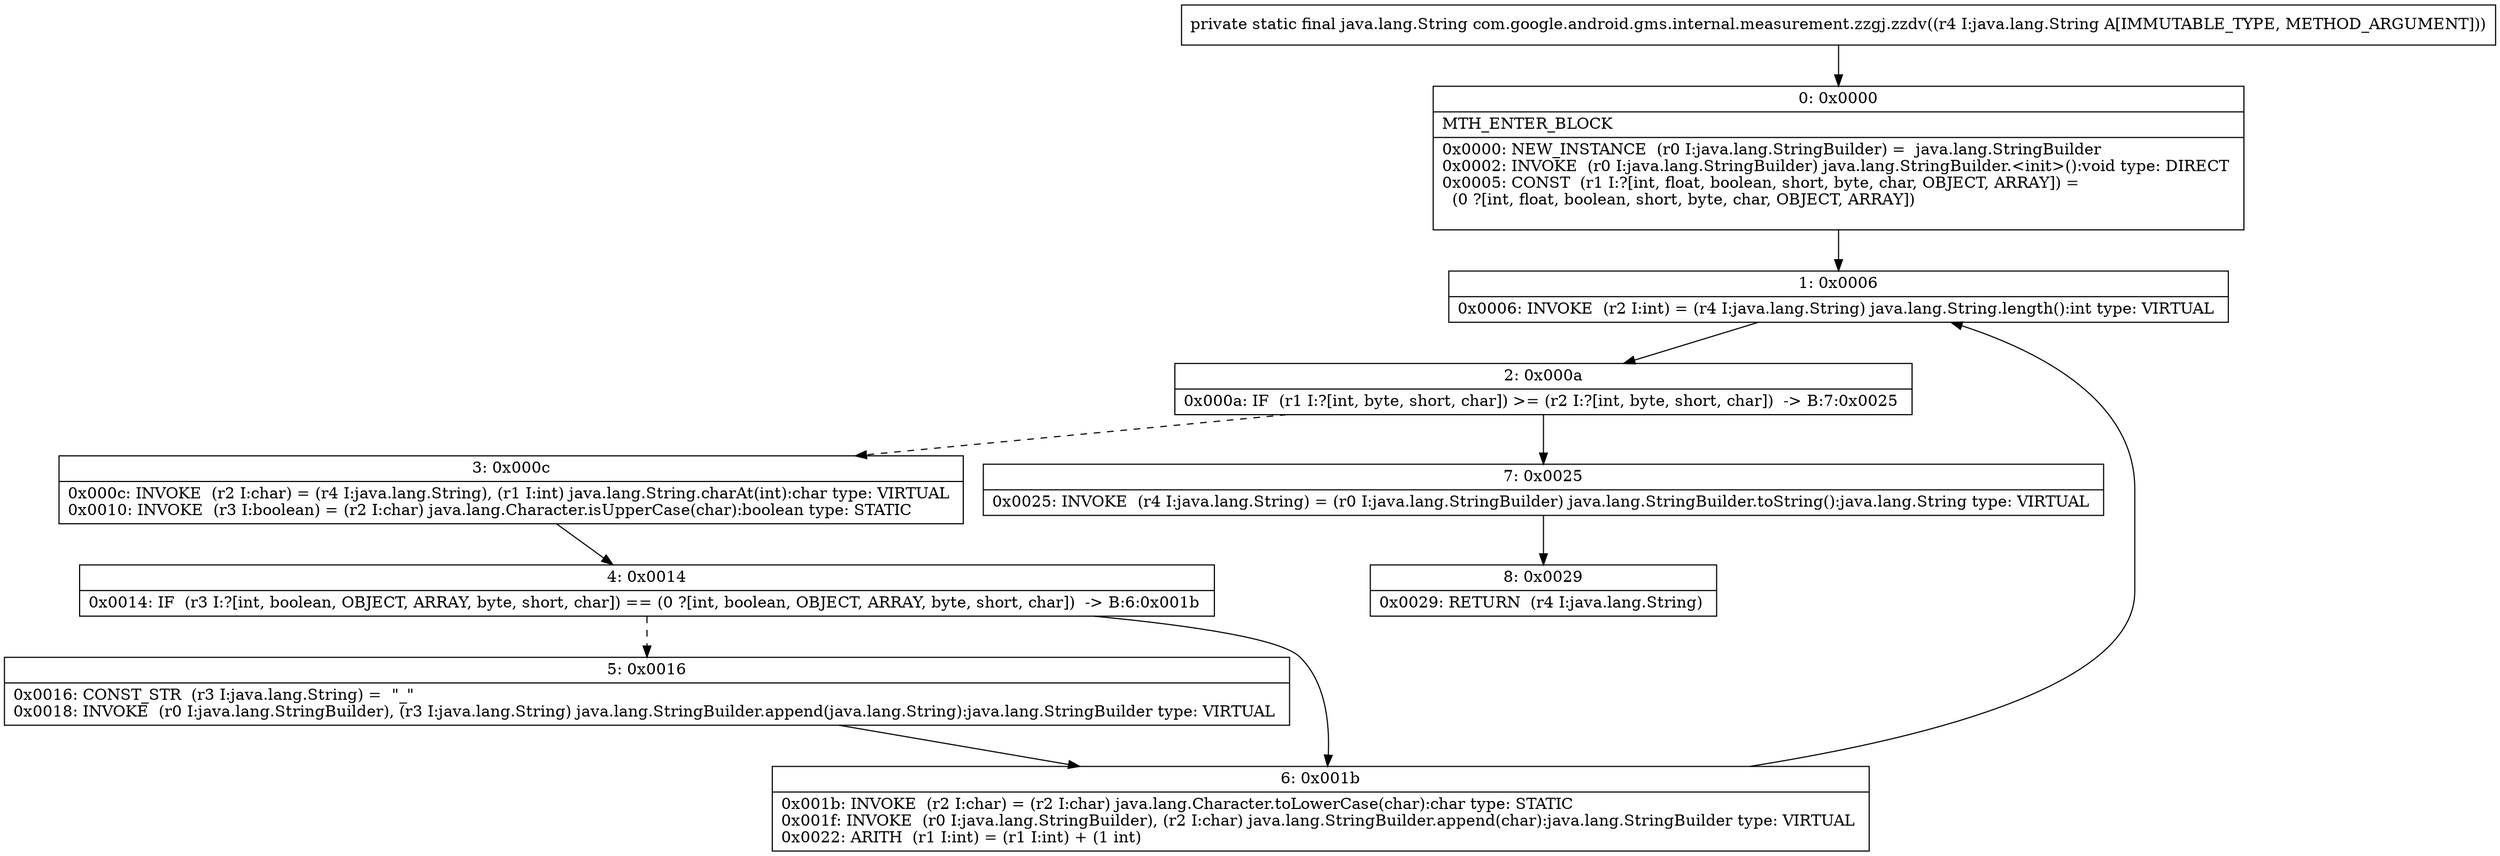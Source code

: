digraph "CFG forcom.google.android.gms.internal.measurement.zzgj.zzdv(Ljava\/lang\/String;)Ljava\/lang\/String;" {
Node_0 [shape=record,label="{0\:\ 0x0000|MTH_ENTER_BLOCK\l|0x0000: NEW_INSTANCE  (r0 I:java.lang.StringBuilder) =  java.lang.StringBuilder \l0x0002: INVOKE  (r0 I:java.lang.StringBuilder) java.lang.StringBuilder.\<init\>():void type: DIRECT \l0x0005: CONST  (r1 I:?[int, float, boolean, short, byte, char, OBJECT, ARRAY]) = \l  (0 ?[int, float, boolean, short, byte, char, OBJECT, ARRAY])\l \l}"];
Node_1 [shape=record,label="{1\:\ 0x0006|0x0006: INVOKE  (r2 I:int) = (r4 I:java.lang.String) java.lang.String.length():int type: VIRTUAL \l}"];
Node_2 [shape=record,label="{2\:\ 0x000a|0x000a: IF  (r1 I:?[int, byte, short, char]) \>= (r2 I:?[int, byte, short, char])  \-\> B:7:0x0025 \l}"];
Node_3 [shape=record,label="{3\:\ 0x000c|0x000c: INVOKE  (r2 I:char) = (r4 I:java.lang.String), (r1 I:int) java.lang.String.charAt(int):char type: VIRTUAL \l0x0010: INVOKE  (r3 I:boolean) = (r2 I:char) java.lang.Character.isUpperCase(char):boolean type: STATIC \l}"];
Node_4 [shape=record,label="{4\:\ 0x0014|0x0014: IF  (r3 I:?[int, boolean, OBJECT, ARRAY, byte, short, char]) == (0 ?[int, boolean, OBJECT, ARRAY, byte, short, char])  \-\> B:6:0x001b \l}"];
Node_5 [shape=record,label="{5\:\ 0x0016|0x0016: CONST_STR  (r3 I:java.lang.String) =  \"_\" \l0x0018: INVOKE  (r0 I:java.lang.StringBuilder), (r3 I:java.lang.String) java.lang.StringBuilder.append(java.lang.String):java.lang.StringBuilder type: VIRTUAL \l}"];
Node_6 [shape=record,label="{6\:\ 0x001b|0x001b: INVOKE  (r2 I:char) = (r2 I:char) java.lang.Character.toLowerCase(char):char type: STATIC \l0x001f: INVOKE  (r0 I:java.lang.StringBuilder), (r2 I:char) java.lang.StringBuilder.append(char):java.lang.StringBuilder type: VIRTUAL \l0x0022: ARITH  (r1 I:int) = (r1 I:int) + (1 int) \l}"];
Node_7 [shape=record,label="{7\:\ 0x0025|0x0025: INVOKE  (r4 I:java.lang.String) = (r0 I:java.lang.StringBuilder) java.lang.StringBuilder.toString():java.lang.String type: VIRTUAL \l}"];
Node_8 [shape=record,label="{8\:\ 0x0029|0x0029: RETURN  (r4 I:java.lang.String) \l}"];
MethodNode[shape=record,label="{private static final java.lang.String com.google.android.gms.internal.measurement.zzgj.zzdv((r4 I:java.lang.String A[IMMUTABLE_TYPE, METHOD_ARGUMENT])) }"];
MethodNode -> Node_0;
Node_0 -> Node_1;
Node_1 -> Node_2;
Node_2 -> Node_3[style=dashed];
Node_2 -> Node_7;
Node_3 -> Node_4;
Node_4 -> Node_5[style=dashed];
Node_4 -> Node_6;
Node_5 -> Node_6;
Node_6 -> Node_1;
Node_7 -> Node_8;
}

